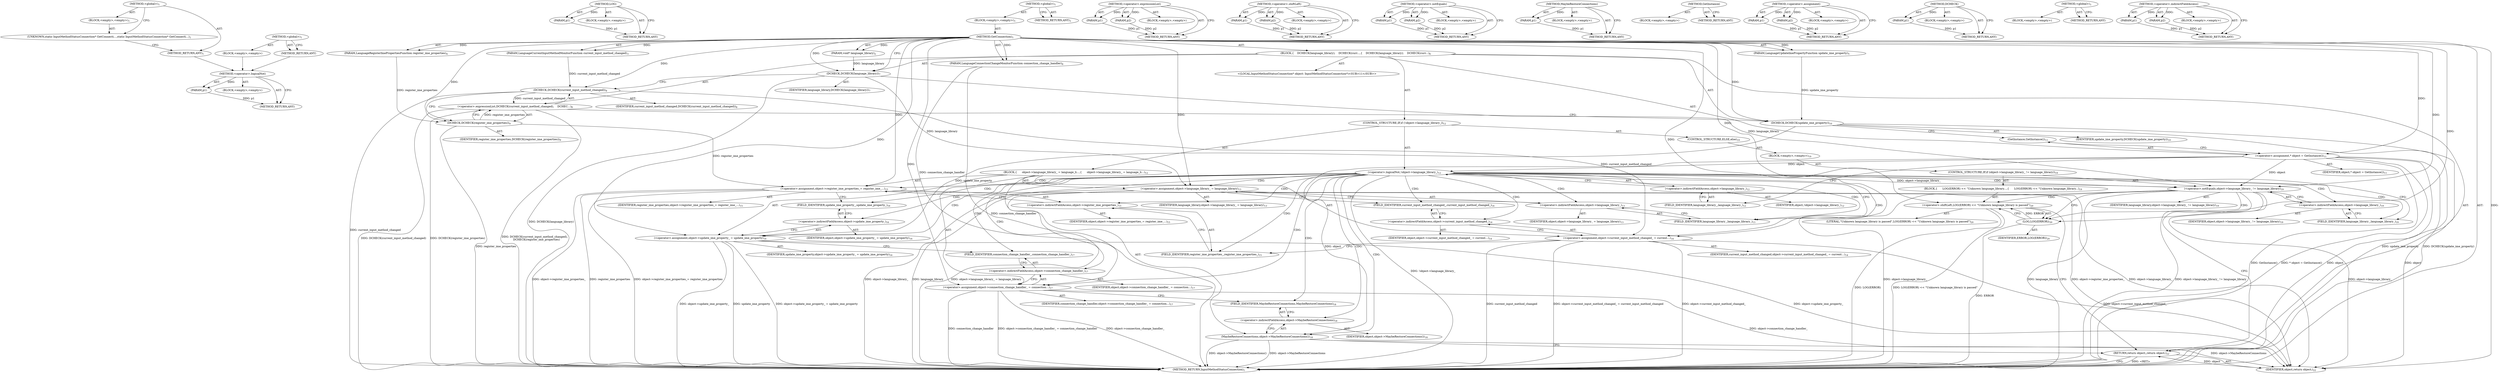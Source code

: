 digraph "&lt;global&gt;" {
vulnerable_126 [label=<(METHOD,&lt;operator&gt;.logicalNot)>];
vulnerable_127 [label=<(PARAM,p1)>];
vulnerable_128 [label=<(BLOCK,&lt;empty&gt;,&lt;empty&gt;)>];
vulnerable_129 [label=<(METHOD_RETURN,ANY)>];
vulnerable_149 [label=<(METHOD,LOG)>];
vulnerable_150 [label=<(PARAM,p1)>];
vulnerable_151 [label=<(BLOCK,&lt;empty&gt;,&lt;empty&gt;)>];
vulnerable_152 [label=<(METHOD_RETURN,ANY)>];
vulnerable_6 [label=<(METHOD,&lt;global&gt;)<SUB>1</SUB>>];
vulnerable_7 [label=<(BLOCK,&lt;empty&gt;,&lt;empty&gt;)<SUB>1</SUB>>];
vulnerable_8 [label=<(METHOD,GetConnection)<SUB>1</SUB>>];
vulnerable_9 [label=<(PARAM,void* language_library)<SUB>2</SUB>>];
vulnerable_10 [label=<(PARAM,LanguageCurrentInputMethodMonitorFunction current_input_method_changed)<SUB>3</SUB>>];
vulnerable_11 [label=<(PARAM,LanguageRegisterImePropertiesFunction register_ime_properties)<SUB>4</SUB>>];
vulnerable_12 [label=<(PARAM,LanguageUpdateImePropertyFunction update_ime_property)<SUB>5</SUB>>];
vulnerable_13 [label=<(PARAM,LanguageConnectionChangeMonitorFunction connection_change_handler)<SUB>6</SUB>>];
vulnerable_14 [label=<(BLOCK,{
    DCHECK(language_library);
    DCHECK(curr...,{
    DCHECK(language_library);
    DCHECK(curr...)<SUB>6</SUB>>];
vulnerable_15 [label=<(DCHECK,DCHECK(language_library))<SUB>7</SUB>>];
vulnerable_16 [label=<(IDENTIFIER,language_library,DCHECK(language_library))<SUB>7</SUB>>];
vulnerable_17 [label=<(&lt;operator&gt;.expressionList,DCHECK(current_input_method_changed),
    DCHEC...)<SUB>8</SUB>>];
vulnerable_18 [label=<(DCHECK,DCHECK(current_input_method_changed))<SUB>8</SUB>>];
vulnerable_19 [label=<(IDENTIFIER,current_input_method_changed,DCHECK(current_input_method_changed))<SUB>8</SUB>>];
vulnerable_20 [label=<(DCHECK,DCHECK(register_ime_properties))<SUB>9</SUB>>];
vulnerable_21 [label=<(IDENTIFIER,register_ime_properties,DCHECK(register_ime_properties))<SUB>9</SUB>>];
vulnerable_22 [label=<(DCHECK,DCHECK(update_ime_property))<SUB>10</SUB>>];
vulnerable_23 [label=<(IDENTIFIER,update_ime_property,DCHECK(update_ime_property))<SUB>10</SUB>>];
vulnerable_24 [label="<(LOCAL,InputMethodStatusConnection* object: InputMethodStatusConnection*)<SUB>11</SUB>>"];
vulnerable_25 [label=<(&lt;operator&gt;.assignment,* object = GetInstance())<SUB>11</SUB>>];
vulnerable_26 [label=<(IDENTIFIER,object,* object = GetInstance())<SUB>11</SUB>>];
vulnerable_27 [label=<(GetInstance,GetInstance())<SUB>11</SUB>>];
vulnerable_28 [label=<(CONTROL_STRUCTURE,IF,if (!object-&gt;language_library_))<SUB>12</SUB>>];
vulnerable_29 [label=<(&lt;operator&gt;.logicalNot,!object-&gt;language_library_)<SUB>12</SUB>>];
vulnerable_30 [label=<(&lt;operator&gt;.indirectFieldAccess,object-&gt;language_library_)<SUB>12</SUB>>];
vulnerable_31 [label=<(IDENTIFIER,object,!object-&gt;language_library_)<SUB>12</SUB>>];
vulnerable_32 [label=<(FIELD_IDENTIFIER,language_library_,language_library_)<SUB>12</SUB>>];
vulnerable_33 [label=<(BLOCK,{
      object-&gt;language_library_ = language_li...,{
      object-&gt;language_library_ = language_li...)<SUB>12</SUB>>];
vulnerable_34 [label=<(&lt;operator&gt;.assignment,object-&gt;language_library_ = language_library)<SUB>13</SUB>>];
vulnerable_35 [label=<(&lt;operator&gt;.indirectFieldAccess,object-&gt;language_library_)<SUB>13</SUB>>];
vulnerable_36 [label=<(IDENTIFIER,object,object-&gt;language_library_ = language_library)<SUB>13</SUB>>];
vulnerable_37 [label=<(FIELD_IDENTIFIER,language_library_,language_library_)<SUB>13</SUB>>];
vulnerable_38 [label=<(IDENTIFIER,language_library,object-&gt;language_library_ = language_library)<SUB>13</SUB>>];
vulnerable_39 [label=<(&lt;operator&gt;.assignment,object-&gt;current_input_method_changed_ = current...)<SUB>14</SUB>>];
vulnerable_40 [label=<(&lt;operator&gt;.indirectFieldAccess,object-&gt;current_input_method_changed_)<SUB>14</SUB>>];
vulnerable_41 [label=<(IDENTIFIER,object,object-&gt;current_input_method_changed_ = current...)<SUB>14</SUB>>];
vulnerable_42 [label=<(FIELD_IDENTIFIER,current_input_method_changed_,current_input_method_changed_)<SUB>14</SUB>>];
vulnerable_43 [label=<(IDENTIFIER,current_input_method_changed,object-&gt;current_input_method_changed_ = current...)<SUB>14</SUB>>];
vulnerable_44 [label=<(&lt;operator&gt;.assignment,object-&gt;register_ime_properties_= register_ime_...)<SUB>15</SUB>>];
vulnerable_45 [label=<(&lt;operator&gt;.indirectFieldAccess,object-&gt;register_ime_properties_)<SUB>15</SUB>>];
vulnerable_46 [label=<(IDENTIFIER,object,object-&gt;register_ime_properties_= register_ime_...)<SUB>15</SUB>>];
vulnerable_47 [label=<(FIELD_IDENTIFIER,register_ime_properties_,register_ime_properties_)<SUB>15</SUB>>];
vulnerable_48 [label=<(IDENTIFIER,register_ime_properties,object-&gt;register_ime_properties_= register_ime_...)<SUB>15</SUB>>];
vulnerable_49 [label=<(&lt;operator&gt;.assignment,object-&gt;update_ime_property_ = update_ime_property)<SUB>16</SUB>>];
vulnerable_50 [label=<(&lt;operator&gt;.indirectFieldAccess,object-&gt;update_ime_property_)<SUB>16</SUB>>];
vulnerable_51 [label=<(IDENTIFIER,object,object-&gt;update_ime_property_ = update_ime_property)<SUB>16</SUB>>];
vulnerable_52 [label=<(FIELD_IDENTIFIER,update_ime_property_,update_ime_property_)<SUB>16</SUB>>];
vulnerable_53 [label=<(IDENTIFIER,update_ime_property,object-&gt;update_ime_property_ = update_ime_property)<SUB>16</SUB>>];
vulnerable_54 [label=<(&lt;operator&gt;.assignment,object-&gt;connection_change_handler_ = connection...)<SUB>17</SUB>>];
vulnerable_55 [label=<(&lt;operator&gt;.indirectFieldAccess,object-&gt;connection_change_handler_)<SUB>17</SUB>>];
vulnerable_56 [label=<(IDENTIFIER,object,object-&gt;connection_change_handler_ = connection...)<SUB>17</SUB>>];
vulnerable_57 [label=<(FIELD_IDENTIFIER,connection_change_handler_,connection_change_handler_)<SUB>17</SUB>>];
vulnerable_58 [label=<(IDENTIFIER,connection_change_handler,object-&gt;connection_change_handler_ = connection...)<SUB>17</SUB>>];
vulnerable_59 [label=<(MaybeRestoreConnections,object-&gt;MaybeRestoreConnections())<SUB>18</SUB>>];
vulnerable_60 [label=<(&lt;operator&gt;.indirectFieldAccess,object-&gt;MaybeRestoreConnections)<SUB>18</SUB>>];
vulnerable_61 [label=<(IDENTIFIER,object,object-&gt;MaybeRestoreConnections())<SUB>18</SUB>>];
vulnerable_62 [label=<(FIELD_IDENTIFIER,MaybeRestoreConnections,MaybeRestoreConnections)<SUB>18</SUB>>];
vulnerable_63 [label=<(CONTROL_STRUCTURE,ELSE,else)<SUB>19</SUB>>];
vulnerable_64 [label=<(BLOCK,&lt;empty&gt;,&lt;empty&gt;)<SUB>19</SUB>>];
vulnerable_65 [label=<(CONTROL_STRUCTURE,IF,if (object-&gt;language_library_ != language_library))<SUB>19</SUB>>];
vulnerable_66 [label=<(&lt;operator&gt;.notEquals,object-&gt;language_library_ != language_library)<SUB>19</SUB>>];
vulnerable_67 [label=<(&lt;operator&gt;.indirectFieldAccess,object-&gt;language_library_)<SUB>19</SUB>>];
vulnerable_68 [label=<(IDENTIFIER,object,object-&gt;language_library_ != language_library)<SUB>19</SUB>>];
vulnerable_69 [label=<(FIELD_IDENTIFIER,language_library_,language_library_)<SUB>19</SUB>>];
vulnerable_70 [label=<(IDENTIFIER,language_library,object-&gt;language_library_ != language_library)<SUB>19</SUB>>];
vulnerable_71 [label=<(BLOCK,{
      LOG(ERROR) &lt;&lt; &quot;Unknown language_library...,{
      LOG(ERROR) &lt;&lt; &quot;Unknown language_library...)<SUB>19</SUB>>];
vulnerable_72 [label=<(&lt;operator&gt;.shiftLeft,LOG(ERROR) &lt;&lt; &quot;Unknown language_library is passed&quot;)<SUB>20</SUB>>];
vulnerable_73 [label=<(LOG,LOG(ERROR))<SUB>20</SUB>>];
vulnerable_74 [label=<(IDENTIFIER,ERROR,LOG(ERROR))<SUB>20</SUB>>];
vulnerable_75 [label=<(LITERAL,&quot;Unknown language_library is passed&quot;,LOG(ERROR) &lt;&lt; &quot;Unknown language_library is passed&quot;)<SUB>20</SUB>>];
vulnerable_76 [label=<(RETURN,return object;,return object;)<SUB>22</SUB>>];
vulnerable_77 [label=<(IDENTIFIER,object,return object;)<SUB>22</SUB>>];
vulnerable_78 [label=<(METHOD_RETURN,InputMethodStatusConnection)<SUB>1</SUB>>];
vulnerable_80 [label=<(METHOD_RETURN,ANY)<SUB>1</SUB>>];
vulnerable_113 [label=<(METHOD,&lt;operator&gt;.expressionList)>];
vulnerable_114 [label=<(PARAM,p1)>];
vulnerable_115 [label=<(PARAM,p2)>];
vulnerable_116 [label=<(BLOCK,&lt;empty&gt;,&lt;empty&gt;)>];
vulnerable_117 [label=<(METHOD_RETURN,ANY)>];
vulnerable_144 [label=<(METHOD,&lt;operator&gt;.shiftLeft)>];
vulnerable_145 [label=<(PARAM,p1)>];
vulnerable_146 [label=<(PARAM,p2)>];
vulnerable_147 [label=<(BLOCK,&lt;empty&gt;,&lt;empty&gt;)>];
vulnerable_148 [label=<(METHOD_RETURN,ANY)>];
vulnerable_139 [label=<(METHOD,&lt;operator&gt;.notEquals)>];
vulnerable_140 [label=<(PARAM,p1)>];
vulnerable_141 [label=<(PARAM,p2)>];
vulnerable_142 [label=<(BLOCK,&lt;empty&gt;,&lt;empty&gt;)>];
vulnerable_143 [label=<(METHOD_RETURN,ANY)>];
vulnerable_135 [label=<(METHOD,MaybeRestoreConnections)>];
vulnerable_136 [label=<(PARAM,p1)>];
vulnerable_137 [label=<(BLOCK,&lt;empty&gt;,&lt;empty&gt;)>];
vulnerable_138 [label=<(METHOD_RETURN,ANY)>];
vulnerable_123 [label=<(METHOD,GetInstance)>];
vulnerable_124 [label=<(BLOCK,&lt;empty&gt;,&lt;empty&gt;)>];
vulnerable_125 [label=<(METHOD_RETURN,ANY)>];
vulnerable_118 [label=<(METHOD,&lt;operator&gt;.assignment)>];
vulnerable_119 [label=<(PARAM,p1)>];
vulnerable_120 [label=<(PARAM,p2)>];
vulnerable_121 [label=<(BLOCK,&lt;empty&gt;,&lt;empty&gt;)>];
vulnerable_122 [label=<(METHOD_RETURN,ANY)>];
vulnerable_109 [label=<(METHOD,DCHECK)>];
vulnerable_110 [label=<(PARAM,p1)>];
vulnerable_111 [label=<(BLOCK,&lt;empty&gt;,&lt;empty&gt;)>];
vulnerable_112 [label=<(METHOD_RETURN,ANY)>];
vulnerable_103 [label=<(METHOD,&lt;global&gt;)<SUB>1</SUB>>];
vulnerable_104 [label=<(BLOCK,&lt;empty&gt;,&lt;empty&gt;)>];
vulnerable_105 [label=<(METHOD_RETURN,ANY)>];
vulnerable_130 [label=<(METHOD,&lt;operator&gt;.indirectFieldAccess)>];
vulnerable_131 [label=<(PARAM,p1)>];
vulnerable_132 [label=<(PARAM,p2)>];
vulnerable_133 [label=<(BLOCK,&lt;empty&gt;,&lt;empty&gt;)>];
vulnerable_134 [label=<(METHOD_RETURN,ANY)>];
fixed_6 [label=<(METHOD,&lt;global&gt;)<SUB>1</SUB>>];
fixed_7 [label=<(BLOCK,&lt;empty&gt;,&lt;empty&gt;)<SUB>1</SUB>>];
fixed_8 [label=<(UNKNOWN,static InputMethodStatusConnection* GetConnecti...,static InputMethodStatusConnection* GetConnecti...)<SUB>1</SUB>>];
fixed_9 [label=<(METHOD_RETURN,ANY)<SUB>1</SUB>>];
fixed_14 [label=<(METHOD,&lt;global&gt;)<SUB>1</SUB>>];
fixed_15 [label=<(BLOCK,&lt;empty&gt;,&lt;empty&gt;)>];
fixed_16 [label=<(METHOD_RETURN,ANY)>];
vulnerable_126 -> vulnerable_127  [key=0, label="AST: "];
vulnerable_126 -> vulnerable_127  [key=1, label="DDG: "];
vulnerable_126 -> vulnerable_128  [key=0, label="AST: "];
vulnerable_126 -> vulnerable_129  [key=0, label="AST: "];
vulnerable_126 -> vulnerable_129  [key=1, label="CFG: "];
vulnerable_127 -> vulnerable_129  [key=0, label="DDG: p1"];
vulnerable_149 -> vulnerable_150  [key=0, label="AST: "];
vulnerable_149 -> vulnerable_150  [key=1, label="DDG: "];
vulnerable_149 -> vulnerable_151  [key=0, label="AST: "];
vulnerable_149 -> vulnerable_152  [key=0, label="AST: "];
vulnerable_149 -> vulnerable_152  [key=1, label="CFG: "];
vulnerable_150 -> vulnerable_152  [key=0, label="DDG: p1"];
vulnerable_6 -> vulnerable_7  [key=0, label="AST: "];
vulnerable_6 -> vulnerable_80  [key=0, label="AST: "];
vulnerable_6 -> vulnerable_80  [key=1, label="CFG: "];
vulnerable_7 -> vulnerable_8  [key=0, label="AST: "];
vulnerable_8 -> vulnerable_9  [key=0, label="AST: "];
vulnerable_8 -> vulnerable_9  [key=1, label="DDG: "];
vulnerable_8 -> vulnerable_10  [key=0, label="AST: "];
vulnerable_8 -> vulnerable_10  [key=1, label="DDG: "];
vulnerable_8 -> vulnerable_11  [key=0, label="AST: "];
vulnerable_8 -> vulnerable_11  [key=1, label="DDG: "];
vulnerable_8 -> vulnerable_12  [key=0, label="AST: "];
vulnerable_8 -> vulnerable_12  [key=1, label="DDG: "];
vulnerable_8 -> vulnerable_13  [key=0, label="AST: "];
vulnerable_8 -> vulnerable_13  [key=1, label="DDG: "];
vulnerable_8 -> vulnerable_14  [key=0, label="AST: "];
vulnerable_8 -> vulnerable_78  [key=0, label="AST: "];
vulnerable_8 -> vulnerable_15  [key=0, label="CFG: "];
vulnerable_8 -> vulnerable_15  [key=1, label="DDG: "];
vulnerable_8 -> vulnerable_25  [key=0, label="DDG: "];
vulnerable_8 -> vulnerable_22  [key=0, label="DDG: "];
vulnerable_8 -> vulnerable_77  [key=0, label="DDG: "];
vulnerable_8 -> vulnerable_18  [key=0, label="DDG: "];
vulnerable_8 -> vulnerable_20  [key=0, label="DDG: "];
vulnerable_8 -> vulnerable_34  [key=0, label="DDG: "];
vulnerable_8 -> vulnerable_39  [key=0, label="DDG: "];
vulnerable_8 -> vulnerable_44  [key=0, label="DDG: "];
vulnerable_8 -> vulnerable_49  [key=0, label="DDG: "];
vulnerable_8 -> vulnerable_54  [key=0, label="DDG: "];
vulnerable_8 -> vulnerable_66  [key=0, label="DDG: "];
vulnerable_8 -> vulnerable_72  [key=0, label="DDG: "];
vulnerable_8 -> vulnerable_73  [key=0, label="DDG: "];
vulnerable_9 -> vulnerable_15  [key=0, label="DDG: language_library"];
vulnerable_10 -> vulnerable_18  [key=0, label="DDG: current_input_method_changed"];
vulnerable_11 -> vulnerable_20  [key=0, label="DDG: register_ime_properties"];
vulnerable_12 -> vulnerable_22  [key=0, label="DDG: update_ime_property"];
vulnerable_13 -> vulnerable_78  [key=0, label="DDG: connection_change_handler"];
vulnerable_13 -> vulnerable_54  [key=0, label="DDG: connection_change_handler"];
vulnerable_14 -> vulnerable_15  [key=0, label="AST: "];
vulnerable_14 -> vulnerable_17  [key=0, label="AST: "];
vulnerable_14 -> vulnerable_22  [key=0, label="AST: "];
vulnerable_14 -> vulnerable_24  [key=0, label="AST: "];
vulnerable_14 -> vulnerable_25  [key=0, label="AST: "];
vulnerable_14 -> vulnerable_28  [key=0, label="AST: "];
vulnerable_14 -> vulnerable_76  [key=0, label="AST: "];
vulnerable_15 -> vulnerable_16  [key=0, label="AST: "];
vulnerable_15 -> vulnerable_18  [key=0, label="CFG: "];
vulnerable_15 -> vulnerable_78  [key=0, label="DDG: DCHECK(language_library)"];
vulnerable_15 -> vulnerable_34  [key=0, label="DDG: language_library"];
vulnerable_15 -> vulnerable_66  [key=0, label="DDG: language_library"];
vulnerable_17 -> vulnerable_18  [key=0, label="AST: "];
vulnerable_17 -> vulnerable_20  [key=0, label="AST: "];
vulnerable_17 -> vulnerable_22  [key=0, label="CFG: "];
vulnerable_17 -> vulnerable_78  [key=0, label="DDG: DCHECK(current_input_method_changed)"];
vulnerable_17 -> vulnerable_78  [key=1, label="DDG: DCHECK(register_ime_properties)"];
vulnerable_17 -> vulnerable_78  [key=2, label="DDG: DCHECK(current_input_method_changed),
    DCHECK(register_ime_properties)"];
vulnerable_18 -> vulnerable_19  [key=0, label="AST: "];
vulnerable_18 -> vulnerable_20  [key=0, label="CFG: "];
vulnerable_18 -> vulnerable_78  [key=0, label="DDG: current_input_method_changed"];
vulnerable_18 -> vulnerable_17  [key=0, label="DDG: current_input_method_changed"];
vulnerable_18 -> vulnerable_39  [key=0, label="DDG: current_input_method_changed"];
vulnerable_20 -> vulnerable_21  [key=0, label="AST: "];
vulnerable_20 -> vulnerable_17  [key=0, label="CFG: "];
vulnerable_20 -> vulnerable_17  [key=1, label="DDG: register_ime_properties"];
vulnerable_20 -> vulnerable_78  [key=0, label="DDG: register_ime_properties"];
vulnerable_20 -> vulnerable_44  [key=0, label="DDG: register_ime_properties"];
vulnerable_22 -> vulnerable_23  [key=0, label="AST: "];
vulnerable_22 -> vulnerable_27  [key=0, label="CFG: "];
vulnerable_22 -> vulnerable_78  [key=0, label="DDG: update_ime_property"];
vulnerable_22 -> vulnerable_78  [key=1, label="DDG: DCHECK(update_ime_property)"];
vulnerable_22 -> vulnerable_49  [key=0, label="DDG: update_ime_property"];
vulnerable_25 -> vulnerable_26  [key=0, label="AST: "];
vulnerable_25 -> vulnerable_27  [key=0, label="AST: "];
vulnerable_25 -> vulnerable_32  [key=0, label="CFG: "];
vulnerable_25 -> vulnerable_78  [key=0, label="DDG: object"];
vulnerable_25 -> vulnerable_78  [key=1, label="DDG: GetInstance()"];
vulnerable_25 -> vulnerable_78  [key=2, label="DDG: * object = GetInstance()"];
vulnerable_25 -> vulnerable_77  [key=0, label="DDG: object"];
vulnerable_25 -> vulnerable_29  [key=0, label="DDG: object"];
vulnerable_25 -> vulnerable_59  [key=0, label="DDG: object"];
vulnerable_25 -> vulnerable_66  [key=0, label="DDG: object"];
vulnerable_27 -> vulnerable_25  [key=0, label="CFG: "];
vulnerable_28 -> vulnerable_29  [key=0, label="AST: "];
vulnerable_28 -> vulnerable_33  [key=0, label="AST: "];
vulnerable_28 -> vulnerable_63  [key=0, label="AST: "];
vulnerable_29 -> vulnerable_30  [key=0, label="AST: "];
vulnerable_29 -> vulnerable_37  [key=0, label="CFG: "];
vulnerable_29 -> vulnerable_37  [key=1, label="CDG: "];
vulnerable_29 -> vulnerable_69  [key=0, label="CFG: "];
vulnerable_29 -> vulnerable_69  [key=1, label="CDG: "];
vulnerable_29 -> vulnerable_78  [key=0, label="DDG: !object-&gt;language_library_"];
vulnerable_29 -> vulnerable_66  [key=0, label="DDG: object-&gt;language_library_"];
vulnerable_29 -> vulnerable_66  [key=1, label="CDG: "];
vulnerable_29 -> vulnerable_47  [key=0, label="CDG: "];
vulnerable_29 -> vulnerable_34  [key=0, label="CDG: "];
vulnerable_29 -> vulnerable_49  [key=0, label="CDG: "];
vulnerable_29 -> vulnerable_60  [key=0, label="CDG: "];
vulnerable_29 -> vulnerable_42  [key=0, label="CDG: "];
vulnerable_29 -> vulnerable_57  [key=0, label="CDG: "];
vulnerable_29 -> vulnerable_52  [key=0, label="CDG: "];
vulnerable_29 -> vulnerable_67  [key=0, label="CDG: "];
vulnerable_29 -> vulnerable_45  [key=0, label="CDG: "];
vulnerable_29 -> vulnerable_40  [key=0, label="CDG: "];
vulnerable_29 -> vulnerable_50  [key=0, label="CDG: "];
vulnerable_29 -> vulnerable_59  [key=0, label="CDG: "];
vulnerable_29 -> vulnerable_44  [key=0, label="CDG: "];
vulnerable_29 -> vulnerable_35  [key=0, label="CDG: "];
vulnerable_29 -> vulnerable_55  [key=0, label="CDG: "];
vulnerable_29 -> vulnerable_54  [key=0, label="CDG: "];
vulnerable_29 -> vulnerable_62  [key=0, label="CDG: "];
vulnerable_29 -> vulnerable_39  [key=0, label="CDG: "];
vulnerable_30 -> vulnerable_31  [key=0, label="AST: "];
vulnerable_30 -> vulnerable_32  [key=0, label="AST: "];
vulnerable_30 -> vulnerable_29  [key=0, label="CFG: "];
vulnerable_32 -> vulnerable_30  [key=0, label="CFG: "];
vulnerable_33 -> vulnerable_34  [key=0, label="AST: "];
vulnerable_33 -> vulnerable_39  [key=0, label="AST: "];
vulnerable_33 -> vulnerable_44  [key=0, label="AST: "];
vulnerable_33 -> vulnerable_49  [key=0, label="AST: "];
vulnerable_33 -> vulnerable_54  [key=0, label="AST: "];
vulnerable_33 -> vulnerable_59  [key=0, label="AST: "];
vulnerable_34 -> vulnerable_35  [key=0, label="AST: "];
vulnerable_34 -> vulnerable_38  [key=0, label="AST: "];
vulnerable_34 -> vulnerable_42  [key=0, label="CFG: "];
vulnerable_34 -> vulnerable_78  [key=0, label="DDG: object-&gt;language_library_"];
vulnerable_34 -> vulnerable_78  [key=1, label="DDG: language_library"];
vulnerable_34 -> vulnerable_78  [key=2, label="DDG: object-&gt;language_library_ = language_library"];
vulnerable_34 -> vulnerable_77  [key=0, label="DDG: object-&gt;language_library_"];
vulnerable_35 -> vulnerable_36  [key=0, label="AST: "];
vulnerable_35 -> vulnerable_37  [key=0, label="AST: "];
vulnerable_35 -> vulnerable_34  [key=0, label="CFG: "];
vulnerable_37 -> vulnerable_35  [key=0, label="CFG: "];
vulnerable_39 -> vulnerable_40  [key=0, label="AST: "];
vulnerable_39 -> vulnerable_43  [key=0, label="AST: "];
vulnerable_39 -> vulnerable_47  [key=0, label="CFG: "];
vulnerable_39 -> vulnerable_78  [key=0, label="DDG: object-&gt;current_input_method_changed_"];
vulnerable_39 -> vulnerable_78  [key=1, label="DDG: current_input_method_changed"];
vulnerable_39 -> vulnerable_78  [key=2, label="DDG: object-&gt;current_input_method_changed_ = current_input_method_changed"];
vulnerable_39 -> vulnerable_77  [key=0, label="DDG: object-&gt;current_input_method_changed_"];
vulnerable_40 -> vulnerable_41  [key=0, label="AST: "];
vulnerable_40 -> vulnerable_42  [key=0, label="AST: "];
vulnerable_40 -> vulnerable_39  [key=0, label="CFG: "];
vulnerable_42 -> vulnerable_40  [key=0, label="CFG: "];
vulnerable_44 -> vulnerable_45  [key=0, label="AST: "];
vulnerable_44 -> vulnerable_48  [key=0, label="AST: "];
vulnerable_44 -> vulnerable_52  [key=0, label="CFG: "];
vulnerable_44 -> vulnerable_78  [key=0, label="DDG: object-&gt;register_ime_properties_"];
vulnerable_44 -> vulnerable_78  [key=1, label="DDG: register_ime_properties"];
vulnerable_44 -> vulnerable_78  [key=2, label="DDG: object-&gt;register_ime_properties_= register_ime_properties"];
vulnerable_44 -> vulnerable_77  [key=0, label="DDG: object-&gt;register_ime_properties_"];
vulnerable_45 -> vulnerable_46  [key=0, label="AST: "];
vulnerable_45 -> vulnerable_47  [key=0, label="AST: "];
vulnerable_45 -> vulnerable_44  [key=0, label="CFG: "];
vulnerable_47 -> vulnerable_45  [key=0, label="CFG: "];
vulnerable_49 -> vulnerable_50  [key=0, label="AST: "];
vulnerable_49 -> vulnerable_53  [key=0, label="AST: "];
vulnerable_49 -> vulnerable_57  [key=0, label="CFG: "];
vulnerable_49 -> vulnerable_78  [key=0, label="DDG: object-&gt;update_ime_property_"];
vulnerable_49 -> vulnerable_78  [key=1, label="DDG: update_ime_property"];
vulnerable_49 -> vulnerable_78  [key=2, label="DDG: object-&gt;update_ime_property_ = update_ime_property"];
vulnerable_49 -> vulnerable_77  [key=0, label="DDG: object-&gt;update_ime_property_"];
vulnerable_50 -> vulnerable_51  [key=0, label="AST: "];
vulnerable_50 -> vulnerable_52  [key=0, label="AST: "];
vulnerable_50 -> vulnerable_49  [key=0, label="CFG: "];
vulnerable_52 -> vulnerable_50  [key=0, label="CFG: "];
vulnerable_54 -> vulnerable_55  [key=0, label="AST: "];
vulnerable_54 -> vulnerable_58  [key=0, label="AST: "];
vulnerable_54 -> vulnerable_62  [key=0, label="CFG: "];
vulnerable_54 -> vulnerable_78  [key=0, label="DDG: object-&gt;connection_change_handler_"];
vulnerable_54 -> vulnerable_78  [key=1, label="DDG: connection_change_handler"];
vulnerable_54 -> vulnerable_78  [key=2, label="DDG: object-&gt;connection_change_handler_ = connection_change_handler"];
vulnerable_54 -> vulnerable_77  [key=0, label="DDG: object-&gt;connection_change_handler_"];
vulnerable_55 -> vulnerable_56  [key=0, label="AST: "];
vulnerable_55 -> vulnerable_57  [key=0, label="AST: "];
vulnerable_55 -> vulnerable_54  [key=0, label="CFG: "];
vulnerable_57 -> vulnerable_55  [key=0, label="CFG: "];
vulnerable_59 -> vulnerable_60  [key=0, label="AST: "];
vulnerable_59 -> vulnerable_76  [key=0, label="CFG: "];
vulnerable_59 -> vulnerable_78  [key=0, label="DDG: object-&gt;MaybeRestoreConnections"];
vulnerable_59 -> vulnerable_78  [key=1, label="DDG: object-&gt;MaybeRestoreConnections()"];
vulnerable_59 -> vulnerable_77  [key=0, label="DDG: object-&gt;MaybeRestoreConnections"];
vulnerable_60 -> vulnerable_61  [key=0, label="AST: "];
vulnerable_60 -> vulnerable_62  [key=0, label="AST: "];
vulnerable_60 -> vulnerable_59  [key=0, label="CFG: "];
vulnerable_62 -> vulnerable_60  [key=0, label="CFG: "];
vulnerable_63 -> vulnerable_64  [key=0, label="AST: "];
vulnerable_64 -> vulnerable_65  [key=0, label="AST: "];
vulnerable_65 -> vulnerable_66  [key=0, label="AST: "];
vulnerable_65 -> vulnerable_71  [key=0, label="AST: "];
vulnerable_66 -> vulnerable_67  [key=0, label="AST: "];
vulnerable_66 -> vulnerable_70  [key=0, label="AST: "];
vulnerable_66 -> vulnerable_73  [key=0, label="CFG: "];
vulnerable_66 -> vulnerable_73  [key=1, label="CDG: "];
vulnerable_66 -> vulnerable_76  [key=0, label="CFG: "];
vulnerable_66 -> vulnerable_78  [key=0, label="DDG: object-&gt;language_library_"];
vulnerable_66 -> vulnerable_78  [key=1, label="DDG: language_library"];
vulnerable_66 -> vulnerable_78  [key=2, label="DDG: object-&gt;language_library_ != language_library"];
vulnerable_66 -> vulnerable_77  [key=0, label="DDG: object-&gt;language_library_"];
vulnerable_66 -> vulnerable_72  [key=0, label="CDG: "];
vulnerable_67 -> vulnerable_68  [key=0, label="AST: "];
vulnerable_67 -> vulnerable_69  [key=0, label="AST: "];
vulnerable_67 -> vulnerable_66  [key=0, label="CFG: "];
vulnerable_69 -> vulnerable_67  [key=0, label="CFG: "];
vulnerable_71 -> vulnerable_72  [key=0, label="AST: "];
vulnerable_72 -> vulnerable_73  [key=0, label="AST: "];
vulnerable_72 -> vulnerable_75  [key=0, label="AST: "];
vulnerable_72 -> vulnerable_76  [key=0, label="CFG: "];
vulnerable_72 -> vulnerable_78  [key=0, label="DDG: LOG(ERROR)"];
vulnerable_72 -> vulnerable_78  [key=1, label="DDG: LOG(ERROR) &lt;&lt; &quot;Unknown language_library is passed&quot;"];
vulnerable_73 -> vulnerable_74  [key=0, label="AST: "];
vulnerable_73 -> vulnerable_72  [key=0, label="CFG: "];
vulnerable_73 -> vulnerable_72  [key=1, label="DDG: ERROR"];
vulnerable_73 -> vulnerable_78  [key=0, label="DDG: ERROR"];
vulnerable_76 -> vulnerable_77  [key=0, label="AST: "];
vulnerable_76 -> vulnerable_78  [key=0, label="CFG: "];
vulnerable_76 -> vulnerable_78  [key=1, label="DDG: &lt;RET&gt;"];
vulnerable_77 -> vulnerable_76  [key=0, label="DDG: object"];
vulnerable_113 -> vulnerable_114  [key=0, label="AST: "];
vulnerable_113 -> vulnerable_114  [key=1, label="DDG: "];
vulnerable_113 -> vulnerable_116  [key=0, label="AST: "];
vulnerable_113 -> vulnerable_115  [key=0, label="AST: "];
vulnerable_113 -> vulnerable_115  [key=1, label="DDG: "];
vulnerable_113 -> vulnerable_117  [key=0, label="AST: "];
vulnerable_113 -> vulnerable_117  [key=1, label="CFG: "];
vulnerable_114 -> vulnerable_117  [key=0, label="DDG: p1"];
vulnerable_115 -> vulnerable_117  [key=0, label="DDG: p2"];
vulnerable_144 -> vulnerable_145  [key=0, label="AST: "];
vulnerable_144 -> vulnerable_145  [key=1, label="DDG: "];
vulnerable_144 -> vulnerable_147  [key=0, label="AST: "];
vulnerable_144 -> vulnerable_146  [key=0, label="AST: "];
vulnerable_144 -> vulnerable_146  [key=1, label="DDG: "];
vulnerable_144 -> vulnerable_148  [key=0, label="AST: "];
vulnerable_144 -> vulnerable_148  [key=1, label="CFG: "];
vulnerable_145 -> vulnerable_148  [key=0, label="DDG: p1"];
vulnerable_146 -> vulnerable_148  [key=0, label="DDG: p2"];
vulnerable_139 -> vulnerable_140  [key=0, label="AST: "];
vulnerable_139 -> vulnerable_140  [key=1, label="DDG: "];
vulnerable_139 -> vulnerable_142  [key=0, label="AST: "];
vulnerable_139 -> vulnerable_141  [key=0, label="AST: "];
vulnerable_139 -> vulnerable_141  [key=1, label="DDG: "];
vulnerable_139 -> vulnerable_143  [key=0, label="AST: "];
vulnerable_139 -> vulnerable_143  [key=1, label="CFG: "];
vulnerable_140 -> vulnerable_143  [key=0, label="DDG: p1"];
vulnerable_141 -> vulnerable_143  [key=0, label="DDG: p2"];
vulnerable_135 -> vulnerable_136  [key=0, label="AST: "];
vulnerable_135 -> vulnerable_136  [key=1, label="DDG: "];
vulnerable_135 -> vulnerable_137  [key=0, label="AST: "];
vulnerable_135 -> vulnerable_138  [key=0, label="AST: "];
vulnerable_135 -> vulnerable_138  [key=1, label="CFG: "];
vulnerable_136 -> vulnerable_138  [key=0, label="DDG: p1"];
vulnerable_123 -> vulnerable_124  [key=0, label="AST: "];
vulnerable_123 -> vulnerable_125  [key=0, label="AST: "];
vulnerable_123 -> vulnerable_125  [key=1, label="CFG: "];
vulnerable_118 -> vulnerable_119  [key=0, label="AST: "];
vulnerable_118 -> vulnerable_119  [key=1, label="DDG: "];
vulnerable_118 -> vulnerable_121  [key=0, label="AST: "];
vulnerable_118 -> vulnerable_120  [key=0, label="AST: "];
vulnerable_118 -> vulnerable_120  [key=1, label="DDG: "];
vulnerable_118 -> vulnerable_122  [key=0, label="AST: "];
vulnerable_118 -> vulnerable_122  [key=1, label="CFG: "];
vulnerable_119 -> vulnerable_122  [key=0, label="DDG: p1"];
vulnerable_120 -> vulnerable_122  [key=0, label="DDG: p2"];
vulnerable_109 -> vulnerable_110  [key=0, label="AST: "];
vulnerable_109 -> vulnerable_110  [key=1, label="DDG: "];
vulnerable_109 -> vulnerable_111  [key=0, label="AST: "];
vulnerable_109 -> vulnerable_112  [key=0, label="AST: "];
vulnerable_109 -> vulnerable_112  [key=1, label="CFG: "];
vulnerable_110 -> vulnerable_112  [key=0, label="DDG: p1"];
vulnerable_103 -> vulnerable_104  [key=0, label="AST: "];
vulnerable_103 -> vulnerable_105  [key=0, label="AST: "];
vulnerable_103 -> vulnerable_105  [key=1, label="CFG: "];
vulnerable_130 -> vulnerable_131  [key=0, label="AST: "];
vulnerable_130 -> vulnerable_131  [key=1, label="DDG: "];
vulnerable_130 -> vulnerable_133  [key=0, label="AST: "];
vulnerable_130 -> vulnerable_132  [key=0, label="AST: "];
vulnerable_130 -> vulnerable_132  [key=1, label="DDG: "];
vulnerable_130 -> vulnerable_134  [key=0, label="AST: "];
vulnerable_130 -> vulnerable_134  [key=1, label="CFG: "];
vulnerable_131 -> vulnerable_134  [key=0, label="DDG: p1"];
vulnerable_132 -> vulnerable_134  [key=0, label="DDG: p2"];
fixed_6 -> fixed_7  [key=0, label="AST: "];
fixed_6 -> fixed_9  [key=0, label="AST: "];
fixed_6 -> fixed_8  [key=0, label="CFG: "];
fixed_7 -> fixed_8  [key=0, label="AST: "];
fixed_8 -> fixed_9  [key=0, label="CFG: "];
fixed_9 -> vulnerable_126  [key=0];
fixed_14 -> fixed_15  [key=0, label="AST: "];
fixed_14 -> fixed_16  [key=0, label="AST: "];
fixed_14 -> fixed_16  [key=1, label="CFG: "];
fixed_15 -> vulnerable_126  [key=0];
fixed_16 -> vulnerable_126  [key=0];
}
